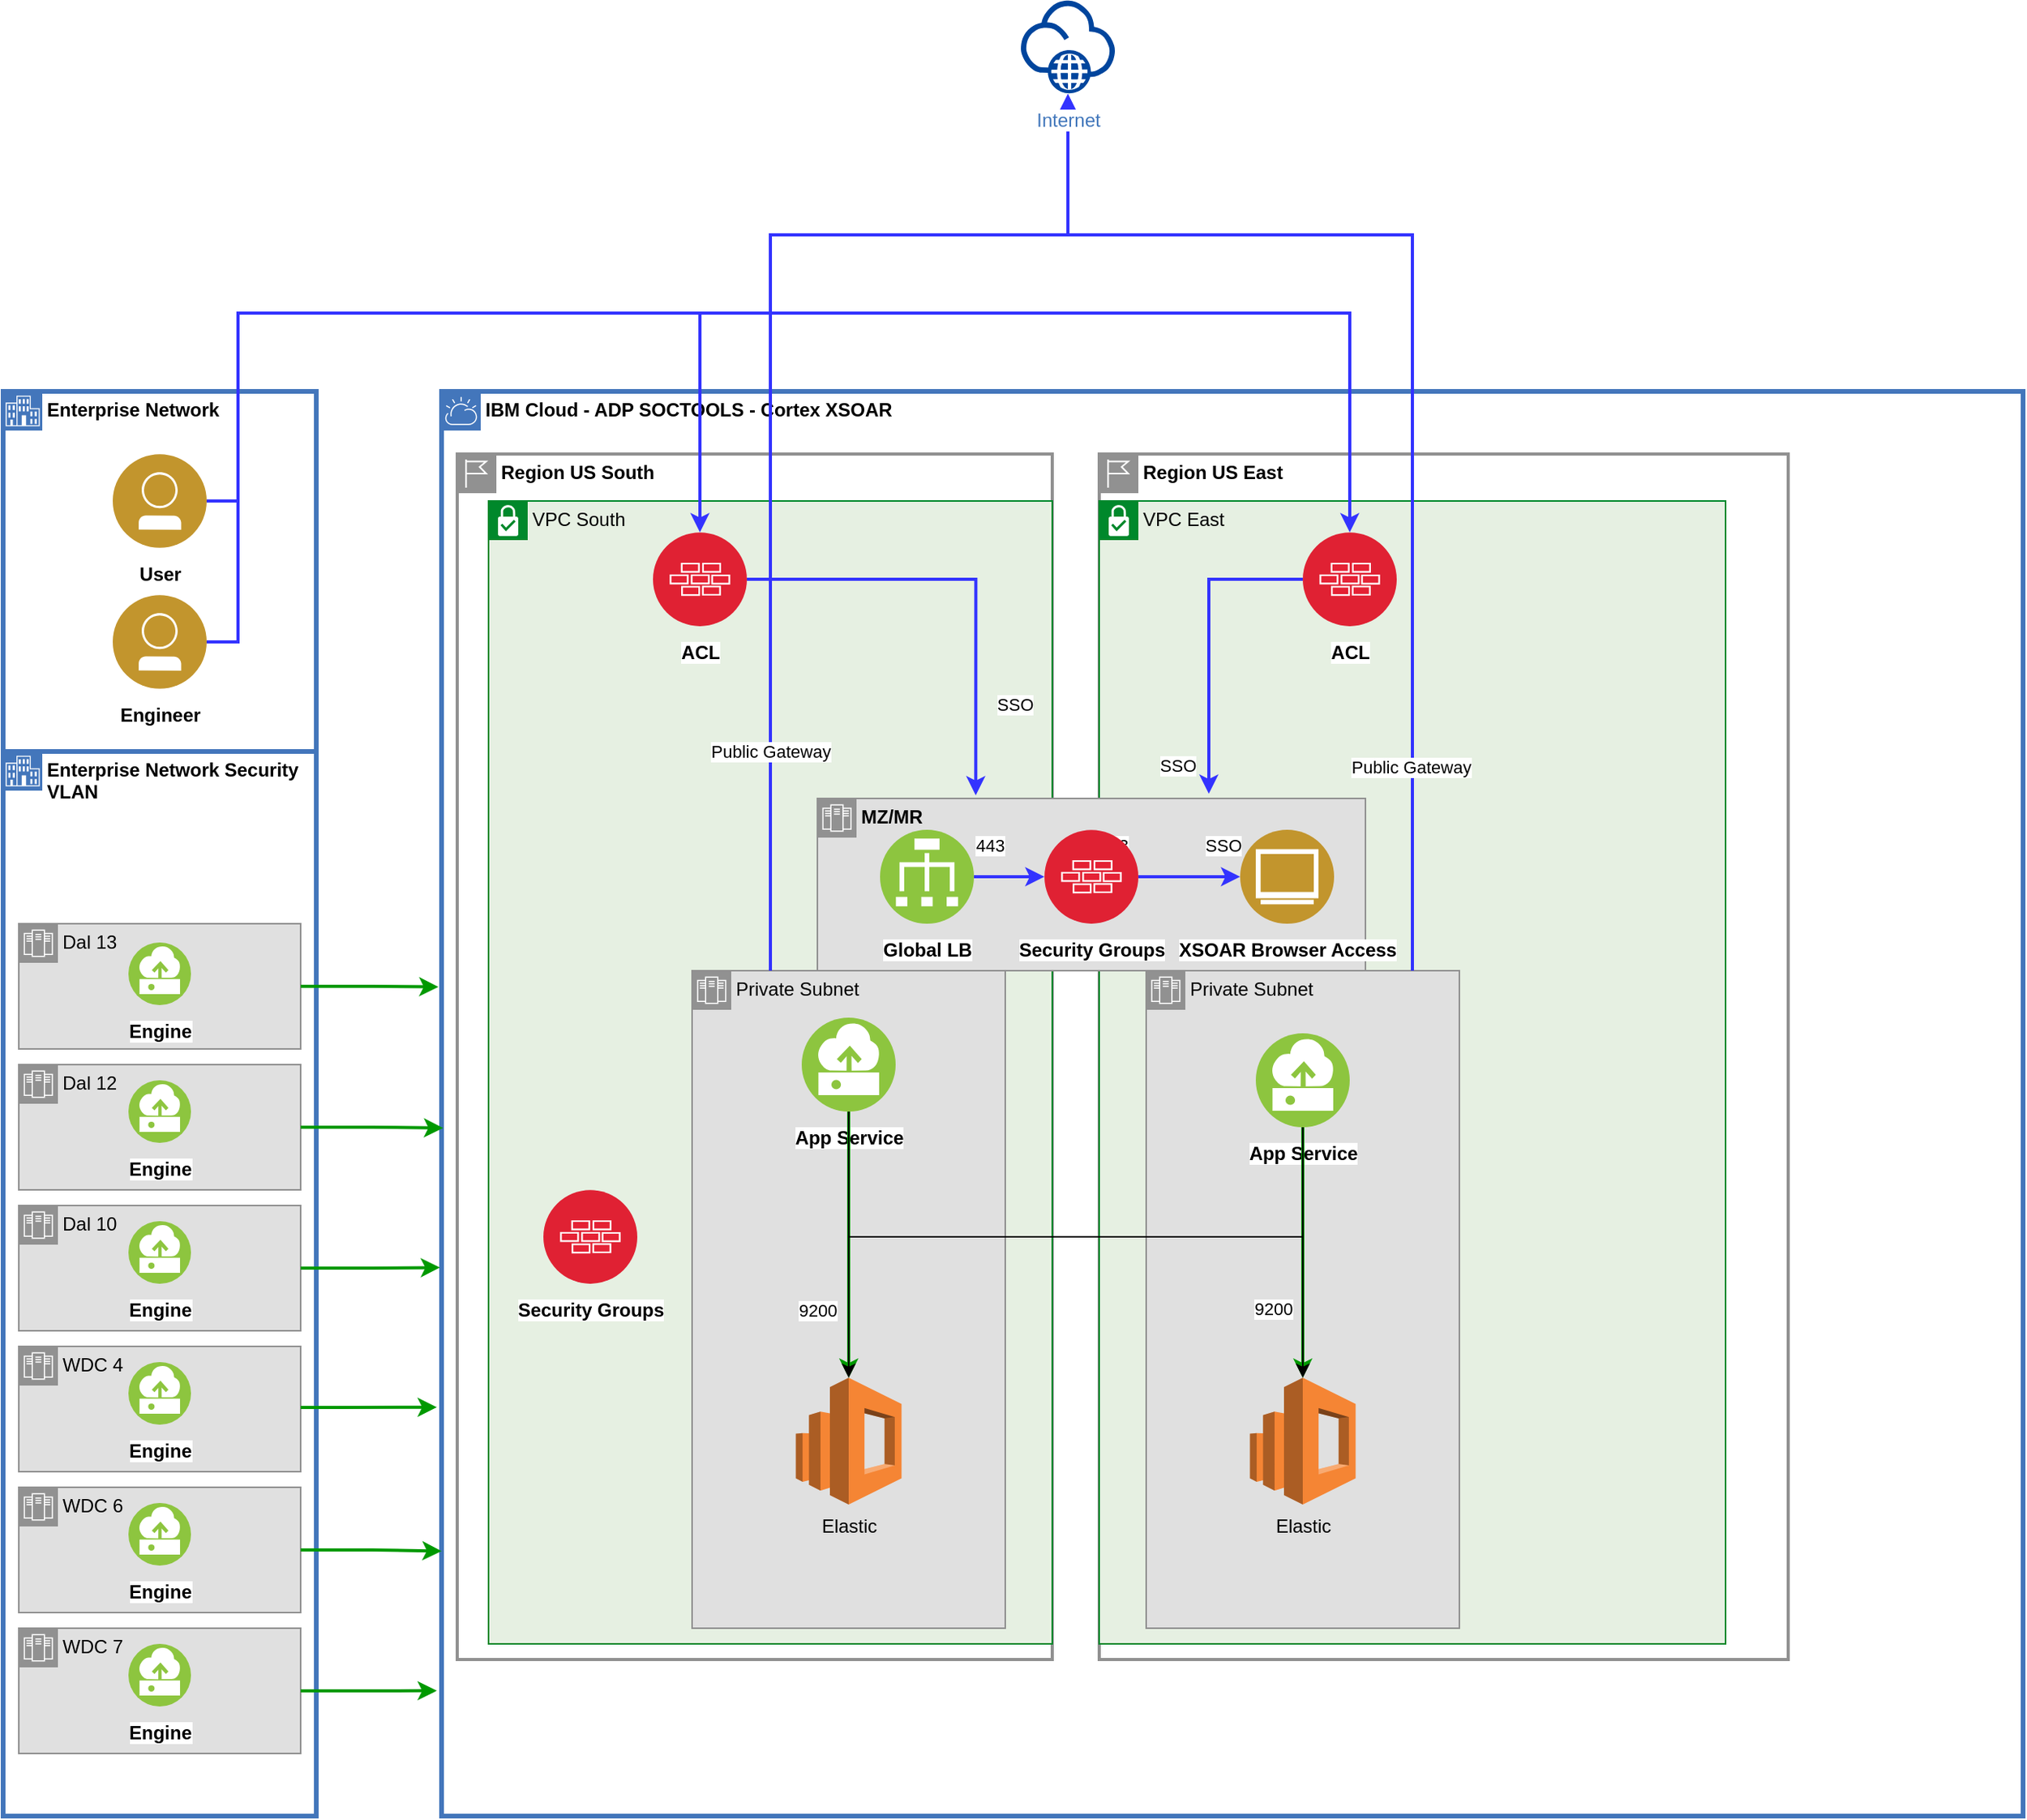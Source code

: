 <mxfile version="14.5.1" type="device"><diagram id="vC_wddJfUqDEudkjmz2G" name="Page-1"><mxGraphModel dx="1956" dy="1922" grid="1" gridSize="10" guides="1" tooltips="1" connect="1" arrows="1" fold="1" page="1" pageScale="1" pageWidth="850" pageHeight="1100" math="0" shadow="0"><root><mxCell id="0"/><mxCell id="1" parent="0"/><mxCell id="Khwfcos8-HIxcRQzztRY-1" value="IBM Cloud - ADP SOCTOOLS - Cortex XSOAR" style="shape=mxgraph.ibm.box;prType=cloud;fontStyle=1;verticalAlign=top;align=left;spacingLeft=32;spacingTop=4;fillColor=none;rounded=0;whiteSpace=wrap;html=1;strokeColor=#4376BB;strokeWidth=3;dashed=0;container=1;spacing=-4;collapsible=0;expand=0;recursiveResize=0;" parent="1" vertex="1"><mxGeometry x="-510" y="-80" width="1010" height="910" as="geometry"/></mxCell><mxCell id="Khwfcos8-HIxcRQzztRY-2" value="Region US South" style="shape=mxgraph.ibm.box;prType=region;fontStyle=1;verticalAlign=top;align=left;spacingLeft=32;spacingTop=4;fillColor=none;rounded=0;whiteSpace=wrap;html=1;strokeColor=#919191;strokeWidth=2;dashed=0;container=1;spacing=-4;collapsible=0;expand=0;recursiveResize=0;" parent="Khwfcos8-HIxcRQzztRY-1" vertex="1"><mxGeometry x="10" y="40" width="380" height="770" as="geometry"/></mxCell><mxCell id="Khwfcos8-HIxcRQzztRY-9" value="VPC South" style="shape=mxgraph.ibm.box;prType=subnet;fontStyle=0;verticalAlign=top;align=left;spacingLeft=32;spacingTop=4;fillColor=#E6F0E2;rounded=0;whiteSpace=wrap;html=1;strokeColor=#00882B;strokeWidth=1;dashed=0;container=1;spacing=-4;collapsible=0;expand=0;recursiveResize=0;" parent="Khwfcos8-HIxcRQzztRY-2" vertex="1"><mxGeometry x="20" y="30" width="360" height="730" as="geometry"/></mxCell><mxCell id="Khwfcos8-HIxcRQzztRY-5" value="Private Subnet" style="shape=mxgraph.ibm.box;prType=zone;fontStyle=0;verticalAlign=top;align=left;spacingLeft=32;spacingTop=4;fillColor=#E0E0E0;rounded=0;whiteSpace=wrap;html=1;strokeColor=#919191;strokeWidth=1;dashed=0;container=1;spacing=-4;collapsible=0;expand=0;recursiveResize=0;" parent="Khwfcos8-HIxcRQzztRY-9" vertex="1"><mxGeometry x="130" y="300" width="200" height="420" as="geometry"/></mxCell><mxCell id="Khwfcos8-HIxcRQzztRY-17" value="App Service" style="aspect=fixed;perimeter=ellipsePerimeter;html=1;align=center;shadow=0;dashed=0;labelBackgroundColor=#ffffff;fontSize=12;spacingTop=3;image;image=img/lib/ibm/vpc/Instance.svg;fontStyle=1" parent="Khwfcos8-HIxcRQzztRY-5" vertex="1"><mxGeometry x="70" y="30" width="60" height="60" as="geometry"/></mxCell><mxCell id="Khwfcos8-HIxcRQzztRY-168" value="Elastic" style="outlineConnect=0;dashed=0;verticalLabelPosition=bottom;verticalAlign=top;align=center;html=1;shape=mxgraph.aws3.elasticsearch_service;fillColor=#F58534;gradientColor=none;labelBackgroundColor=none;strokeWidth=2;fontColor=#000000;" parent="Khwfcos8-HIxcRQzztRY-5" vertex="1"><mxGeometry x="66.25" y="260" width="67.5" height="81" as="geometry"/></mxCell><mxCell id="Khwfcos8-HIxcRQzztRY-157" style="edgeStyle=orthogonalEdgeStyle;rounded=0;orthogonalLoop=1;jettySize=auto;html=1;strokeColor=#009900;strokeWidth=2;fontColor=#000000;" parent="Khwfcos8-HIxcRQzztRY-5" source="Khwfcos8-HIxcRQzztRY-17" target="Khwfcos8-HIxcRQzztRY-168" edge="1"><mxGeometry relative="1" as="geometry"><Array as="points"/><mxPoint x="100" y="159" as="targetPoint"/></mxGeometry></mxCell><mxCell id="Khwfcos8-HIxcRQzztRY-163" value="9200" style="edgeLabel;html=1;align=center;verticalAlign=middle;resizable=0;points=[];fontColor=#000000;" parent="Khwfcos8-HIxcRQzztRY-157" vertex="1" connectable="0"><mxGeometry x="0.045" y="2" relative="1" as="geometry"><mxPoint x="-21.98" y="37.5" as="offset"/></mxGeometry></mxCell><mxCell id="Khwfcos8-HIxcRQzztRY-66" value="ACL" style="aspect=fixed;perimeter=ellipsePerimeter;html=1;align=center;shadow=0;dashed=0;labelBackgroundColor=#ffffff;fontSize=12;spacingTop=3;image;image=img/lib/ibm/security/firewall.svg;fontStyle=1;" parent="Khwfcos8-HIxcRQzztRY-9" vertex="1"><mxGeometry x="105" y="20" width="60" height="60" as="geometry"/></mxCell><mxCell id="Khwfcos8-HIxcRQzztRY-180" value="Security Groups" style="aspect=fixed;perimeter=ellipsePerimeter;html=1;align=center;shadow=0;dashed=0;labelBackgroundColor=#ffffff;fontSize=12;spacingTop=3;image;image=img/lib/ibm/security/firewall.svg;strokeWidth=2;fontStyle=1" parent="Khwfcos8-HIxcRQzztRY-9" vertex="1"><mxGeometry x="35" y="440" width="60" height="60" as="geometry"/></mxCell><mxCell id="Khwfcos8-HIxcRQzztRY-3" value="Region US East" style="shape=mxgraph.ibm.box;prType=region;fontStyle=1;verticalAlign=top;align=left;spacingLeft=32;spacingTop=4;fillColor=none;rounded=0;whiteSpace=wrap;html=1;strokeColor=#919191;strokeWidth=2;dashed=0;container=1;spacing=-4;collapsible=0;expand=0;recursiveResize=0;" parent="Khwfcos8-HIxcRQzztRY-1" vertex="1"><mxGeometry x="420" y="40" width="440" height="770" as="geometry"/></mxCell><mxCell id="Khwfcos8-HIxcRQzztRY-10" value="VPC East" style="shape=mxgraph.ibm.box;prType=subnet;fontStyle=0;verticalAlign=top;align=left;spacingLeft=32;spacingTop=4;fillColor=#E6F0E2;rounded=0;whiteSpace=wrap;html=1;strokeColor=#00882B;strokeWidth=1;dashed=0;container=1;spacing=-4;collapsible=0;expand=0;recursiveResize=0;" parent="Khwfcos8-HIxcRQzztRY-3" vertex="1"><mxGeometry y="30" width="400" height="730" as="geometry"/></mxCell><mxCell id="Khwfcos8-HIxcRQzztRY-69" value="ACL" style="aspect=fixed;perimeter=ellipsePerimeter;html=1;align=center;shadow=0;dashed=0;labelBackgroundColor=#ffffff;fontSize=12;spacingTop=3;image;image=img/lib/ibm/security/firewall.svg;fontStyle=1;" parent="Khwfcos8-HIxcRQzztRY-10" vertex="1"><mxGeometry x="130" y="20" width="60" height="60" as="geometry"/></mxCell><mxCell id="Khwfcos8-HIxcRQzztRY-12" value="Private Subnet" style="shape=mxgraph.ibm.box;prType=zone;fontStyle=0;verticalAlign=top;align=left;spacingLeft=32;spacingTop=4;fillColor=#E0E0E0;rounded=0;whiteSpace=wrap;html=1;strokeColor=#919191;strokeWidth=1;dashed=0;container=1;spacing=-4;collapsible=0;expand=0;recursiveResize=0;" parent="Khwfcos8-HIxcRQzztRY-10" vertex="1"><mxGeometry x="30" y="300" width="200" height="420" as="geometry"/></mxCell><mxCell id="Khwfcos8-HIxcRQzztRY-20" value="App Service" style="aspect=fixed;perimeter=ellipsePerimeter;html=1;align=center;shadow=0;dashed=0;labelBackgroundColor=none;fontSize=12;spacingTop=3;image;image=img/lib/ibm/vpc/Instance.svg;fontStyle=1" parent="Khwfcos8-HIxcRQzztRY-12" vertex="1"><mxGeometry x="70" y="40" width="60" height="60" as="geometry"/></mxCell><mxCell id="Khwfcos8-HIxcRQzztRY-60" style="edgeStyle=orthogonalEdgeStyle;rounded=0;orthogonalLoop=1;jettySize=auto;html=1;exitX=0.5;exitY=1;exitDx=0;exitDy=0;exitPerimeter=0;fontColor=#000000;" parent="Khwfcos8-HIxcRQzztRY-12" edge="1"><mxGeometry relative="1" as="geometry"><mxPoint x="100.0" y="237.5" as="sourcePoint"/><mxPoint x="100.0" y="237.5" as="targetPoint"/></mxGeometry></mxCell><mxCell id="pWFYWDz6tHp8W_Ouus8F-1" value="Elastic" style="outlineConnect=0;dashed=0;verticalLabelPosition=bottom;verticalAlign=top;align=center;html=1;shape=mxgraph.aws3.elasticsearch_service;fillColor=#F58534;gradientColor=none;labelBackgroundColor=none;strokeWidth=2;fontColor=#000000;" vertex="1" parent="Khwfcos8-HIxcRQzztRY-12"><mxGeometry x="66.25" y="260" width="67.5" height="81" as="geometry"/></mxCell><mxCell id="Khwfcos8-HIxcRQzztRY-154" style="edgeStyle=orthogonalEdgeStyle;rounded=0;orthogonalLoop=1;jettySize=auto;html=1;strokeColor=#009900;strokeWidth=2;fontColor=#000000;entryX=0.5;entryY=0;entryDx=0;entryDy=0;entryPerimeter=0;" parent="Khwfcos8-HIxcRQzztRY-12" source="Khwfcos8-HIxcRQzztRY-20" target="pWFYWDz6tHp8W_Ouus8F-1" edge="1"><mxGeometry relative="1" as="geometry"><Array as="points"><mxPoint x="100" y="260"/></Array><mxPoint x="100" y="150" as="targetPoint"/></mxGeometry></mxCell><mxCell id="Khwfcos8-HIxcRQzztRY-161" value="9200" style="edgeLabel;html=1;align=center;verticalAlign=middle;resizable=0;points=[];fontColor=#000000;" parent="Khwfcos8-HIxcRQzztRY-154" vertex="1" connectable="0"><mxGeometry x="0.36" relative="1" as="geometry"><mxPoint x="-19" y="6.83" as="offset"/></mxGeometry></mxCell><mxCell id="Khwfcos8-HIxcRQzztRY-138" value="MZ/MR" style="shape=mxgraph.ibm.box;prType=zone;fontStyle=1;verticalAlign=top;align=left;spacingLeft=32;spacingTop=4;fillColor=#E0E0E0;rounded=0;whiteSpace=wrap;html=1;strokeColor=#919191;strokeWidth=1;dashed=0;container=1;spacing=-4;collapsible=0;expand=0;recursiveResize=0;labelBackgroundColor=none;fontColor=#000000;" parent="Khwfcos8-HIxcRQzztRY-1" vertex="1"><mxGeometry x="240" y="260" width="350" height="110" as="geometry"/></mxCell><mxCell id="Khwfcos8-HIxcRQzztRY-140" value="SSO" style="edgeStyle=orthogonalEdgeStyle;rounded=0;orthogonalLoop=1;jettySize=auto;html=1;entryX=0;entryY=0.5;entryDx=0;entryDy=0;strokeWidth=2;fontColor=#000000;strokeColor=#3333FF;" parent="Khwfcos8-HIxcRQzztRY-138" source="Khwfcos8-HIxcRQzztRY-189" target="Khwfcos8-HIxcRQzztRY-98" edge="1"><mxGeometry x="0.647" y="20" relative="1" as="geometry"><mxPoint as="offset"/></mxGeometry></mxCell><mxCell id="Khwfcos8-HIxcRQzztRY-162" value="443" style="edgeLabel;html=1;align=center;verticalAlign=middle;resizable=0;points=[];fontColor=#000000;" parent="Khwfcos8-HIxcRQzztRY-140" vertex="1" connectable="0"><mxGeometry x="-0.303" y="2" relative="1" as="geometry"><mxPoint x="-39.17" y="-18" as="offset"/></mxGeometry></mxCell><mxCell id="Khwfcos8-HIxcRQzztRY-139" value="Global LB" style="aspect=fixed;perimeter=ellipsePerimeter;html=1;align=center;shadow=0;dashed=0;labelBackgroundColor=#ffffff;fontSize=12;spacingTop=3;image;image=img/lib/ibm/vpc/LoadBalancer.svg;fontStyle=1" parent="Khwfcos8-HIxcRQzztRY-138" vertex="1"><mxGeometry x="40" y="20" width="60" height="60" as="geometry"/></mxCell><mxCell id="Khwfcos8-HIxcRQzztRY-98" value="XSOAR Browser Access" style="aspect=fixed;perimeter=ellipsePerimeter;html=1;align=center;shadow=0;dashed=0;labelBackgroundColor=#ffffff;fontSize=12;spacingTop=3;image;image=img/lib/ibm/users/browser.svg;fontStyle=1" parent="Khwfcos8-HIxcRQzztRY-138" vertex="1"><mxGeometry x="270" y="20" width="60" height="60" as="geometry"/></mxCell><mxCell id="Khwfcos8-HIxcRQzztRY-189" value="Security Groups" style="aspect=fixed;perimeter=ellipsePerimeter;html=1;align=center;shadow=0;dashed=0;labelBackgroundColor=#ffffff;fontSize=12;spacingTop=3;image;image=img/lib/ibm/security/firewall.svg;strokeWidth=2;fontStyle=1" parent="Khwfcos8-HIxcRQzztRY-138" vertex="1"><mxGeometry x="145" y="20" width="60" height="60" as="geometry"/></mxCell><mxCell id="Khwfcos8-HIxcRQzztRY-190" value="" style="edgeStyle=orthogonalEdgeStyle;rounded=0;orthogonalLoop=1;jettySize=auto;html=1;entryX=0;entryY=0.5;entryDx=0;entryDy=0;strokeWidth=2;fontColor=#000000;strokeColor=#3333FF;" parent="Khwfcos8-HIxcRQzztRY-138" source="Khwfcos8-HIxcRQzztRY-139" target="Khwfcos8-HIxcRQzztRY-189" edge="1"><mxGeometry x="0.647" y="20" relative="1" as="geometry"><mxPoint x="-170" y="230" as="sourcePoint"/><mxPoint x="2.274e-13" y="230" as="targetPoint"/><mxPoint as="offset"/></mxGeometry></mxCell><mxCell id="Khwfcos8-HIxcRQzztRY-191" value="443" style="edgeLabel;html=1;align=center;verticalAlign=middle;resizable=0;points=[];fontColor=#000000;" parent="Khwfcos8-HIxcRQzztRY-190" vertex="1" connectable="0"><mxGeometry x="-0.303" y="2" relative="1" as="geometry"><mxPoint x="-5.83" y="-18" as="offset"/></mxGeometry></mxCell><mxCell id="Khwfcos8-HIxcRQzztRY-193" style="edgeStyle=orthogonalEdgeStyle;rounded=0;orthogonalLoop=1;jettySize=auto;html=1;endArrow=classic;endFill=1;strokeWidth=2;fontColor=#000000;strokeColor=#3333FF;" parent="Khwfcos8-HIxcRQzztRY-1" edge="1"><mxGeometry relative="1" as="geometry"><mxPoint x="400" y="-190" as="targetPoint"/><mxPoint x="620" y="370" as="sourcePoint"/><Array as="points"><mxPoint x="620" y="-100"/></Array></mxGeometry></mxCell><mxCell id="Khwfcos8-HIxcRQzztRY-116" style="edgeStyle=orthogonalEdgeStyle;rounded=0;orthogonalLoop=1;jettySize=auto;html=1;strokeColor=#3333FF;strokeWidth=2;fontColor=#000000;" parent="Khwfcos8-HIxcRQzztRY-1" source="Khwfcos8-HIxcRQzztRY-69" edge="1"><mxGeometry relative="1" as="geometry"><mxPoint x="490" y="257" as="targetPoint"/><Array as="points"><mxPoint x="490" y="120"/><mxPoint x="490" y="257"/></Array></mxGeometry></mxCell><mxCell id="Khwfcos8-HIxcRQzztRY-176" value="SSO" style="edgeLabel;html=1;align=center;verticalAlign=middle;resizable=0;points=[];fontColor=#000000;" parent="Khwfcos8-HIxcRQzztRY-116" vertex="1" connectable="0"><mxGeometry x="0.395" y="-1" relative="1" as="geometry"><mxPoint x="-19" y="41.67" as="offset"/></mxGeometry></mxCell><mxCell id="Khwfcos8-HIxcRQzztRY-115" style="edgeStyle=orthogonalEdgeStyle;rounded=0;orthogonalLoop=1;jettySize=auto;html=1;strokeColor=#3333FF;strokeWidth=2;fontColor=#000000;entryX=0.289;entryY=-0.018;entryDx=0;entryDy=0;entryPerimeter=0;" parent="Khwfcos8-HIxcRQzztRY-1" source="Khwfcos8-HIxcRQzztRY-66" edge="1" target="Khwfcos8-HIxcRQzztRY-138"><mxGeometry relative="1" as="geometry"><mxPoint x="85" y="250" as="targetPoint"/></mxGeometry></mxCell><mxCell id="Khwfcos8-HIxcRQzztRY-173" value="SSO" style="edgeLabel;html=1;align=center;verticalAlign=middle;resizable=0;points=[];fontColor=#000000;" parent="Khwfcos8-HIxcRQzztRY-115" vertex="1" connectable="0"><mxGeometry x="0.567" relative="1" as="geometry"><mxPoint x="25" y="3.33" as="offset"/></mxGeometry></mxCell><mxCell id="pWFYWDz6tHp8W_Ouus8F-2" style="edgeStyle=orthogonalEdgeStyle;rounded=0;orthogonalLoop=1;jettySize=auto;html=1;" edge="1" parent="Khwfcos8-HIxcRQzztRY-1" source="Khwfcos8-HIxcRQzztRY-17" target="pWFYWDz6tHp8W_Ouus8F-1"><mxGeometry relative="1" as="geometry"><Array as="points"><mxPoint x="260" y="540"/><mxPoint x="550" y="540"/></Array></mxGeometry></mxCell><mxCell id="pWFYWDz6tHp8W_Ouus8F-3" style="edgeStyle=orthogonalEdgeStyle;rounded=0;orthogonalLoop=1;jettySize=auto;html=1;entryX=0.5;entryY=0;entryDx=0;entryDy=0;entryPerimeter=0;" edge="1" parent="Khwfcos8-HIxcRQzztRY-1" source="Khwfcos8-HIxcRQzztRY-20" target="Khwfcos8-HIxcRQzztRY-168"><mxGeometry relative="1" as="geometry"><Array as="points"><mxPoint x="550" y="540"/><mxPoint x="260" y="540"/></Array></mxGeometry></mxCell><mxCell id="Khwfcos8-HIxcRQzztRY-34" value="Enterprise Network" style="shape=mxgraph.ibm.box;prType=enterprise;fontStyle=1;verticalAlign=top;align=left;spacingLeft=32;spacingTop=4;fillColor=none;rounded=0;whiteSpace=wrap;html=1;strokeColor=#4376BB;strokeWidth=3;dashed=0;container=1;spacing=-4;collapsible=0;expand=0;recursiveResize=0;fontColor=#000000;" parent="1" vertex="1"><mxGeometry x="-790" y="-80" width="200" height="230" as="geometry"/></mxCell><mxCell id="Khwfcos8-HIxcRQzztRY-35" value="&lt;font color=&quot;#000000&quot;&gt;&lt;b&gt;User&lt;/b&gt;&lt;/font&gt;" style="aspect=fixed;perimeter=ellipsePerimeter;html=1;align=center;shadow=0;dashed=0;fontColor=#4277BB;labelBackgroundColor=#ffffff;fontSize=12;spacingTop=3;image;image=img/lib/ibm/users/user.svg;" parent="Khwfcos8-HIxcRQzztRY-34" vertex="1"><mxGeometry x="70" y="40" width="60" height="60" as="geometry"/></mxCell><mxCell id="Khwfcos8-HIxcRQzztRY-36" value="Engineer" style="aspect=fixed;perimeter=ellipsePerimeter;html=1;align=center;shadow=0;dashed=0;labelBackgroundColor=#ffffff;fontSize=12;spacingTop=3;image;image=img/lib/ibm/users/user.svg;fontStyle=1" parent="Khwfcos8-HIxcRQzztRY-34" vertex="1"><mxGeometry x="70" y="130" width="60" height="60" as="geometry"/></mxCell><mxCell id="Khwfcos8-HIxcRQzztRY-37" value="Enterprise Network Security VLAN" style="shape=mxgraph.ibm.box;prType=enterprise;fontStyle=1;verticalAlign=top;align=left;spacingLeft=32;spacingTop=4;fillColor=none;rounded=0;whiteSpace=wrap;html=1;strokeColor=#4376BB;strokeWidth=3;dashed=0;container=1;spacing=-4;collapsible=0;expand=0;recursiveResize=0;fontColor=#000000;" parent="1" vertex="1"><mxGeometry x="-790" y="150" width="200" height="680" as="geometry"/></mxCell><mxCell id="Khwfcos8-HIxcRQzztRY-41" value="Dal 13" style="shape=mxgraph.ibm.box;prType=zone;fontStyle=0;verticalAlign=top;align=left;spacingLeft=32;spacingTop=4;fillColor=#E0E0E0;rounded=0;whiteSpace=wrap;html=1;strokeColor=#919191;strokeWidth=1;dashed=0;container=1;spacing=-4;collapsible=0;expand=0;recursiveResize=0;fontColor=#000000;" parent="Khwfcos8-HIxcRQzztRY-37" vertex="1"><mxGeometry x="10" y="110" width="180" height="80" as="geometry"/></mxCell><mxCell id="Khwfcos8-HIxcRQzztRY-40" value="Engine" style="aspect=fixed;perimeter=ellipsePerimeter;html=1;align=center;shadow=0;dashed=0;labelBackgroundColor=#ffffff;fontSize=12;spacingTop=3;image;image=img/lib/ibm/vpc/Instance.svg;fontStyle=1" parent="Khwfcos8-HIxcRQzztRY-41" vertex="1"><mxGeometry x="70" y="12" width="40" height="40" as="geometry"/></mxCell><mxCell id="Khwfcos8-HIxcRQzztRY-49" value="Dal 12" style="shape=mxgraph.ibm.box;prType=zone;fontStyle=0;verticalAlign=top;align=left;spacingLeft=32;spacingTop=4;fillColor=#E0E0E0;rounded=0;whiteSpace=wrap;html=1;strokeColor=#919191;strokeWidth=1;dashed=0;container=1;spacing=-4;collapsible=0;expand=0;recursiveResize=0;fontColor=#000000;" parent="Khwfcos8-HIxcRQzztRY-37" vertex="1"><mxGeometry x="10" y="200" width="180" height="80" as="geometry"/></mxCell><mxCell id="Khwfcos8-HIxcRQzztRY-50" value="Engine" style="aspect=fixed;perimeter=ellipsePerimeter;html=1;align=center;shadow=0;dashed=0;labelBackgroundColor=#ffffff;fontSize=12;spacingTop=3;image;image=img/lib/ibm/vpc/Instance.svg;fontStyle=1" parent="Khwfcos8-HIxcRQzztRY-49" vertex="1"><mxGeometry x="70" y="10" width="40" height="40" as="geometry"/></mxCell><mxCell id="Khwfcos8-HIxcRQzztRY-51" value="Dal 10" style="shape=mxgraph.ibm.box;prType=zone;fontStyle=0;verticalAlign=top;align=left;spacingLeft=32;spacingTop=4;fillColor=#E0E0E0;rounded=0;whiteSpace=wrap;html=1;strokeColor=#919191;strokeWidth=1;dashed=0;container=1;spacing=-4;collapsible=0;expand=0;recursiveResize=0;fontColor=#000000;" parent="Khwfcos8-HIxcRQzztRY-37" vertex="1"><mxGeometry x="10" y="290" width="180" height="80" as="geometry"/></mxCell><mxCell id="Khwfcos8-HIxcRQzztRY-52" value="Engine" style="aspect=fixed;perimeter=ellipsePerimeter;html=1;align=center;shadow=0;dashed=0;labelBackgroundColor=#ffffff;fontSize=12;spacingTop=3;image;image=img/lib/ibm/vpc/Instance.svg;fontStyle=1" parent="Khwfcos8-HIxcRQzztRY-51" vertex="1"><mxGeometry x="70" y="10" width="40" height="40" as="geometry"/></mxCell><mxCell id="Khwfcos8-HIxcRQzztRY-53" value="WDC 4" style="shape=mxgraph.ibm.box;prType=zone;fontStyle=0;verticalAlign=top;align=left;spacingLeft=32;spacingTop=4;fillColor=#E0E0E0;rounded=0;whiteSpace=wrap;html=1;strokeColor=#919191;strokeWidth=1;dashed=0;container=1;spacing=-4;collapsible=0;expand=0;recursiveResize=0;fontColor=#000000;" parent="Khwfcos8-HIxcRQzztRY-37" vertex="1"><mxGeometry x="10" y="380" width="180" height="80" as="geometry"/></mxCell><mxCell id="Khwfcos8-HIxcRQzztRY-54" value="Engine" style="aspect=fixed;perimeter=ellipsePerimeter;html=1;align=center;shadow=0;dashed=0;labelBackgroundColor=#ffffff;fontSize=12;spacingTop=3;image;image=img/lib/ibm/vpc/Instance.svg;fontStyle=1" parent="Khwfcos8-HIxcRQzztRY-53" vertex="1"><mxGeometry x="70" y="10" width="40" height="40" as="geometry"/></mxCell><mxCell id="Khwfcos8-HIxcRQzztRY-55" value="WDC 6" style="shape=mxgraph.ibm.box;prType=zone;fontStyle=0;verticalAlign=top;align=left;spacingLeft=32;spacingTop=4;fillColor=#E0E0E0;rounded=0;whiteSpace=wrap;html=1;strokeColor=#919191;strokeWidth=1;dashed=0;container=1;spacing=-4;collapsible=0;expand=0;recursiveResize=0;fontColor=#000000;" parent="Khwfcos8-HIxcRQzztRY-37" vertex="1"><mxGeometry x="10" y="470" width="180" height="80" as="geometry"/></mxCell><mxCell id="Khwfcos8-HIxcRQzztRY-56" value="Engine" style="aspect=fixed;perimeter=ellipsePerimeter;html=1;align=center;shadow=0;dashed=0;labelBackgroundColor=#ffffff;fontSize=12;spacingTop=3;image;image=img/lib/ibm/vpc/Instance.svg;fontStyle=1" parent="Khwfcos8-HIxcRQzztRY-55" vertex="1"><mxGeometry x="70" y="10" width="40" height="40" as="geometry"/></mxCell><mxCell id="Khwfcos8-HIxcRQzztRY-57" value="WDC 7" style="shape=mxgraph.ibm.box;prType=zone;fontStyle=0;verticalAlign=top;align=left;spacingLeft=32;spacingTop=4;fillColor=#E0E0E0;rounded=0;whiteSpace=wrap;html=1;strokeColor=#919191;strokeWidth=1;dashed=0;container=1;spacing=-4;collapsible=0;expand=0;recursiveResize=0;fontColor=#000000;" parent="Khwfcos8-HIxcRQzztRY-37" vertex="1"><mxGeometry x="10" y="560" width="180" height="80" as="geometry"/></mxCell><mxCell id="Khwfcos8-HIxcRQzztRY-58" value="Engine" style="aspect=fixed;perimeter=ellipsePerimeter;html=1;align=center;shadow=0;dashed=0;labelBackgroundColor=#ffffff;fontSize=12;spacingTop=3;image;image=img/lib/ibm/vpc/Instance.svg;fontStyle=1" parent="Khwfcos8-HIxcRQzztRY-57" vertex="1"><mxGeometry x="70" y="10" width="40" height="40" as="geometry"/></mxCell><mxCell id="Khwfcos8-HIxcRQzztRY-101" style="edgeStyle=orthogonalEdgeStyle;rounded=0;orthogonalLoop=1;jettySize=auto;html=1;strokeWidth=2;fontColor=#000000;strokeColor=#3333FF;entryX=0.5;entryY=0;entryDx=0;entryDy=0;" parent="1" source="Khwfcos8-HIxcRQzztRY-35" target="Khwfcos8-HIxcRQzztRY-66" edge="1"><mxGeometry relative="1" as="geometry"><mxPoint x="-385" y="120" as="targetPoint"/><Array as="points"><mxPoint x="-640" y="-10"/><mxPoint x="-640" y="-130"/><mxPoint x="-345" y="-130"/></Array></mxGeometry></mxCell><mxCell id="Khwfcos8-HIxcRQzztRY-114" style="edgeStyle=orthogonalEdgeStyle;rounded=0;orthogonalLoop=1;jettySize=auto;html=1;strokeColor=#3333FF;strokeWidth=2;fontColor=#000000;entryX=0.5;entryY=0;entryDx=0;entryDy=0;" parent="1" source="Khwfcos8-HIxcRQzztRY-36" target="Khwfcos8-HIxcRQzztRY-69" edge="1"><mxGeometry relative="1" as="geometry"><mxPoint x="-70" y="-180" as="targetPoint"/><Array as="points"><mxPoint x="-640" y="80"/><mxPoint x="-640" y="-130"/><mxPoint x="70" y="-130"/></Array></mxGeometry></mxCell><mxCell id="Khwfcos8-HIxcRQzztRY-132" style="edgeStyle=orthogonalEdgeStyle;rounded=0;orthogonalLoop=1;jettySize=auto;html=1;entryX=-0.002;entryY=0.418;entryDx=0;entryDy=0;entryPerimeter=0;strokeWidth=2;fontColor=#000000;strokeColor=#009900;" parent="1" source="Khwfcos8-HIxcRQzztRY-41" target="Khwfcos8-HIxcRQzztRY-1" edge="1"><mxGeometry relative="1" as="geometry"/></mxCell><mxCell id="Khwfcos8-HIxcRQzztRY-133" style="edgeStyle=orthogonalEdgeStyle;rounded=0;orthogonalLoop=1;jettySize=auto;html=1;entryX=0.001;entryY=0.517;entryDx=0;entryDy=0;entryPerimeter=0;strokeWidth=2;fontColor=#000000;strokeColor=#009900;" parent="1" source="Khwfcos8-HIxcRQzztRY-49" target="Khwfcos8-HIxcRQzztRY-1" edge="1"><mxGeometry relative="1" as="geometry"/></mxCell><mxCell id="Khwfcos8-HIxcRQzztRY-134" style="edgeStyle=orthogonalEdgeStyle;rounded=0;orthogonalLoop=1;jettySize=auto;html=1;entryX=-0.001;entryY=0.615;entryDx=0;entryDy=0;entryPerimeter=0;strokeWidth=2;fontColor=#000000;strokeColor=#009900;" parent="1" source="Khwfcos8-HIxcRQzztRY-51" target="Khwfcos8-HIxcRQzztRY-1" edge="1"><mxGeometry relative="1" as="geometry"/></mxCell><mxCell id="Khwfcos8-HIxcRQzztRY-135" style="edgeStyle=orthogonalEdgeStyle;rounded=0;orthogonalLoop=1;jettySize=auto;html=1;entryX=-0.003;entryY=0.713;entryDx=0;entryDy=0;entryPerimeter=0;strokeColor=#009900;strokeWidth=2;fontColor=#000000;" parent="1" source="Khwfcos8-HIxcRQzztRY-53" target="Khwfcos8-HIxcRQzztRY-1" edge="1"><mxGeometry relative="1" as="geometry"><Array as="points"><mxPoint x="-580" y="569"/><mxPoint x="-580" y="569"/></Array></mxGeometry></mxCell><mxCell id="Khwfcos8-HIxcRQzztRY-136" style="edgeStyle=orthogonalEdgeStyle;rounded=0;orthogonalLoop=1;jettySize=auto;html=1;entryX=0;entryY=0.814;entryDx=0;entryDy=0;entryPerimeter=0;strokeColor=#009900;strokeWidth=2;fontColor=#000000;" parent="1" source="Khwfcos8-HIxcRQzztRY-55" target="Khwfcos8-HIxcRQzztRY-1" edge="1"><mxGeometry relative="1" as="geometry"/></mxCell><mxCell id="Khwfcos8-HIxcRQzztRY-137" style="edgeStyle=orthogonalEdgeStyle;rounded=0;orthogonalLoop=1;jettySize=auto;html=1;entryX=-0.003;entryY=0.912;entryDx=0;entryDy=0;entryPerimeter=0;strokeColor=#009900;strokeWidth=2;fontColor=#000000;" parent="1" source="Khwfcos8-HIxcRQzztRY-57" target="Khwfcos8-HIxcRQzztRY-1" edge="1"><mxGeometry relative="1" as="geometry"/></mxCell><mxCell id="Khwfcos8-HIxcRQzztRY-192" style="edgeStyle=orthogonalEdgeStyle;rounded=0;orthogonalLoop=1;jettySize=auto;html=1;endArrow=classic;endFill=1;strokeWidth=2;fontColor=#000000;strokeColor=#3333FF;" parent="1" source="Khwfcos8-HIxcRQzztRY-5" edge="1"><mxGeometry relative="1" as="geometry"><mxPoint x="-110" y="-270" as="targetPoint"/><Array as="points"><mxPoint x="-300" y="-180"/></Array></mxGeometry></mxCell><mxCell id="Khwfcos8-HIxcRQzztRY-195" value="Public Gateway" style="edgeLabel;html=1;align=center;verticalAlign=middle;resizable=0;points=[];fontColor=#000000;" parent="Khwfcos8-HIxcRQzztRY-192" vertex="1" connectable="0"><mxGeometry x="-0.507" y="-2" relative="1" as="geometry"><mxPoint x="-2" y="44.29" as="offset"/></mxGeometry></mxCell><mxCell id="Khwfcos8-HIxcRQzztRY-194" value="Internet" style="aspect=fixed;perimeter=ellipsePerimeter;html=1;align=center;shadow=0;dashed=0;fontColor=#4277BB;labelBackgroundColor=#ffffff;fontSize=12;spacingTop=3;image;image=img/lib/ibm/vpc/Internet.svg;strokeWidth=2;" parent="1" vertex="1"><mxGeometry x="-140" y="-330" width="60" height="60" as="geometry"/></mxCell><mxCell id="Khwfcos8-HIxcRQzztRY-196" value="Public Gateway" style="edgeLabel;html=1;align=center;verticalAlign=middle;resizable=0;points=[];fontColor=#000000;" parent="1" vertex="1" connectable="0"><mxGeometry x="-290" y="160.004" as="geometry"><mxPoint x="399" as="offset"/></mxGeometry></mxCell></root></mxGraphModel></diagram></mxfile>